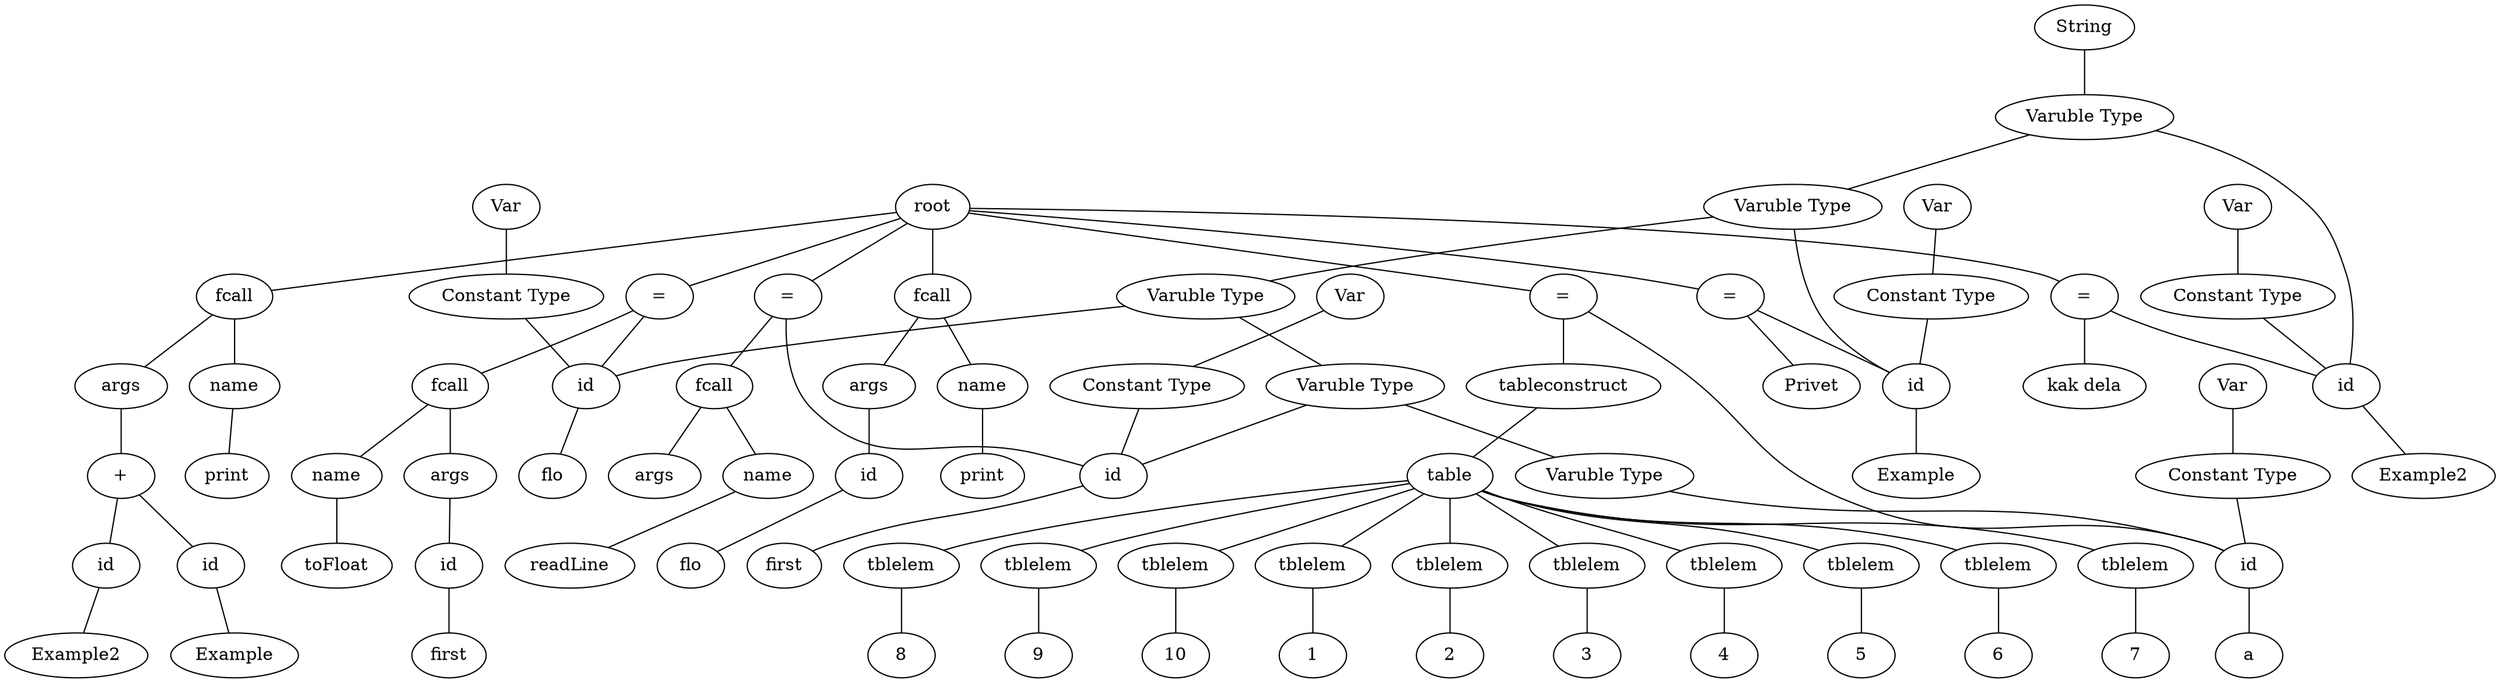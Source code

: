 graph graphname {
root;
assign0[label = "="];
root--assign0;
expr0[label = "id"];
assign0--expr0;
type0[label = "Varuble Type"];
type0--expr0;
type1[label = "Int"];
type1--type0;
consttype0[label = "Constant Type"];
consttype0--expr0;
consttype1[label = "Var"];
consttype1--consttype0;
expr1[label = "a"];
expr0--expr1;
expr2[label = "tableconstruct"];
assign0--expr2;
table0[label = "table"];
expr2--table0;
table00[label = "tblelem"];
table0--table00;
expr3[label = "1"];
table00--expr3;
table01[label = "tblelem"];
table0--table01;
expr4[label = "2"];
table01--expr4;
table02[label = "tblelem"];
table0--table02;
expr5[label = "3"];
table02--expr5;
table03[label = "tblelem"];
table0--table03;
expr6[label = "4"];
table03--expr6;
table04[label = "tblelem"];
table0--table04;
expr7[label = "5"];
table04--expr7;
table05[label = "tblelem"];
table0--table05;
expr8[label = "6"];
table05--expr8;
table06[label = "tblelem"];
table0--table06;
expr9[label = "7"];
table06--expr9;
table07[label = "tblelem"];
table0--table07;
expr10[label = "8"];
table07--expr10;
table08[label = "tblelem"];
table0--table08;
expr11[label = "9"];
table08--expr11;
table09[label = "tblelem"];
table0--table09;
expr12[label = "10"];
table09--expr12;
assign1[label = "="];
root--assign1;
expr13[label = "id"];
assign1--expr13;
type1[label = "Varuble Type"];
type1--expr13;
type2[label = "Void"];
type2--type1;
consttype2[label = "Constant Type"];
consttype2--expr13;
consttype3[label = "Var"];
consttype3--consttype2;
expr14[label = "first"];
expr13--expr14;
expr15[label = "fcall"];
assign1--expr15;
expr15name[label = "name"];
expr16[label = "readLine"];
expr15name--expr16;
expr15--expr15name;
expr15args[label = " args "];
expr15 -- expr15args;
assign2[label = "="];
root--assign2;
expr17[label = "id"];
assign2--expr17;
type2[label = "Varuble Type"];
type2--expr17;
type3[label = "Float"];
type3--type2;
consttype4[label = "Constant Type"];
consttype4--expr17;
consttype5[label = "Var"];
consttype5--consttype4;
expr18[label = "flo"];
expr17--expr18;
expr19[label = "fcall"];
assign2--expr19;
expr19name[label = "name"];
expr20[label = "toFloat"];
expr19name--expr20;
expr19--expr19name;
expr19args[label = " args "];
expr19 -- expr19args;
expr21[label = "id"];
expr19args--expr21;
expr22[label = "first"];
expr21--expr22;
expr23[label = "fcall"];
root--expr23;
expr23name[label = "name"];
expr24[label = "print"];
expr23name--expr24;
expr23--expr23name;
expr23args[label = " args "];
expr23 -- expr23args;
expr25[label = "id"];
expr23args--expr25;
expr26[label = "flo"];
expr25--expr26;
assign3[label = "="];
root--assign3;
expr27[label = "id"];
assign3--expr27;
type3[label = "Varuble Type"];
type3--expr27;
type4[label = "String"];
type4--type3;
consttype6[label = "Constant Type"];
consttype6--expr27;
consttype7[label = "Var"];
consttype7--consttype6;
expr28[label = "Example"];
expr27--expr28;
expr29[label = "Privet"];
assign3--expr29;
assign4[label = "="];
root--assign4;
expr30[label = "id"];
assign4--expr30;
type4[label = "Varuble Type"];
type4--expr30;
type5[label = "String"];
type5--type4;
consttype8[label = "Constant Type"];
consttype8--expr30;
consttype9[label = "Var"];
consttype9--consttype8;
expr31[label = "Example2"];
expr30--expr31;
expr32[label = "kak dela"];
assign4--expr32;
expr33[label = "fcall"];
root--expr33;
expr33name[label = "name"];
expr34[label = "print"];
expr33name--expr34;
expr33--expr33name;
expr33args[label = " args "];
expr33 -- expr33args;
expr35[label = "+"];
expr33args--expr35;
expr36[label = "id"];
expr35--expr36;
expr37[label = "Example"];
expr36--expr37;
expr38[label = "id"];
expr35--expr38;
expr39[label = "Example2"];
expr38--expr39;
}

